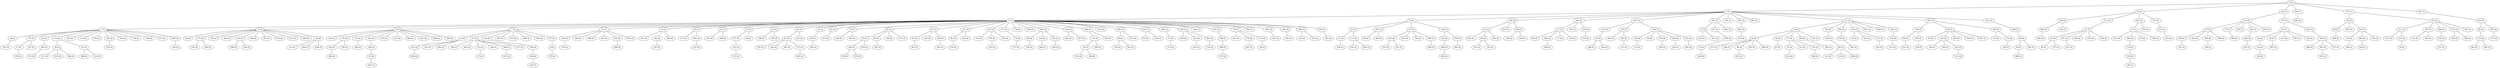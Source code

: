 graph G {
  3 [label="3 (1)"];
  9 [label="9 (0)"];
  50 [label="50 (1)"];
  222 [label="222 (1)"];
  350 [label="350 (1)"];
  357 [label="357 (1)"];
  497 [label="497 (1)"];
  0 [label="0 (2)"];
  39 [label="39 (2)"];
  228 [label="228 (2)"];
  244 [label="244 (2)"];
  267 [label="267 (2)"];
  292 [label="292 (2)"];
  367 [label="367 (2)"];
  381 [label="381 (2)"];
  467 [label="467 (2)"];
  12 [label="12 (2)"];
  205 [label="205 (2)"];
  431 [label="431 (2)"];
  224 [label="224 (2)"];
  373 [label="373 (2)"];
  457 [label="457 (2)"];
  167 [label="167 (2)"];
  110 [label="110 (2)"];
  375 [label="375 (2)"];
  266 [label="266 (2)"];
  54 [label="54 (2)"];
  78 [label="78 (2)"];
  439 [label="439 (2)"];
  1 [label="1 (3)"];
  2 [label="2 (3)"];
  4 [label="4 (3)"];
  7 [label="7 (3)"];
  11 [label="11 (3)"];
  19 [label="19 (3)"];
  30 [label="30 (3)"];
  32 [label="32 (3)"];
  33 [label="33 (3)"];
  42 [label="42 (3)"];
  45 [label="45 (3)"];
  51 [label="51 (3)"];
  61 [label="61 (3)"];
  74 [label="74 (3)"];
  94 [label="94 (3)"];
  97 [label="97 (3)"];
  152 [label="152 (3)"];
  162 [label="162 (3)"];
  171 [label="171 (3)"];
  178 [label="178 (3)"];
  186 [label="186 (3)"];
  202 [label="202 (3)"];
  216 [label="216 (3)"];
  240 [label="240 (3)"];
  255 [label="255 (3)"];
  269 [label="269 (3)"];
  276 [label="276 (3)"];
  294 [label="294 (3)"];
  330 [label="330 (3)"];
  344 [label="344 (3)"];
  354 [label="354 (3)"];
  374 [label="374 (3)"];
  398 [label="398 (3)"];
  403 [label="403 (3)"];
  409 [label="409 (3)"];
  490 [label="490 (3)"];
  195 [label="195 (3)"];
  6 [label="6 (3)"];
  149 [label="149 (3)"];
  280 [label="280 (3)"];
  316 [label="316 (3)"];
  437 [label="437 (3)"];
  438 [label="438 (3)"];
  342 [label="342 (3)"];
  53 [label="53 (3)"];
  161 [label="161 (3)"];
  47 [label="47 (3)"];
  166 [label="166 (3)"];
  40 [label="40 (3)"];
  487 [label="487 (3)"];
  92 [label="92 (3)"];
  311 [label="311 (3)"];
  387 [label="387 (3)"];
  498 [label="498 (3)"];
  170 [label="170 (3)"];
  183 [label="183 (3)"];
  10 [label="10 (3)"];
  73 [label="73 (3)"];
  345 [label="345 (3)"];
  405 [label="405 (3)"];
  450 [label="450 (3)"];
  275 [label="275 (3)"];
  154 [label="154 (3)"];
  64 [label="64 (3)"];
  108 [label="108 (3)"];
  389 [label="389 (3)"];
  318 [label="318 (3)"];
  22 [label="22 (3)"];
  287 [label="287 (3)"];
  356 [label="356 (3)"];
  31 [label="31 (3)"];
  107 [label="107 (3)"];
  410 [label="410 (3)"];
  333 [label="333 (3)"];
  322 [label="322 (3)"];
  364 [label="364 (3)"];
  13 [label="13 (3)"];
  95 [label="95 (3)"];
  442 [label="442 (3)"];
  21 [label="21 (3)"];
  76 [label="76 (3)"];
  233 [label="233 (3)"];
  461 [label="461 (3)"];
  466 [label="466 (3)"];
  48 [label="48 (3)"];
  393 [label="393 (3)"];
  5 [label="5 (3)"];
  310 [label="310 (3)"];
  34 [label="34 (4)"];
  70 [label="70 (4)"];
  83 [label="83 (4)"];
  114 [label="114 (4)"];
  160 [label="160 (4)"];
  177 [label="177 (4)"];
  279 [label="279 (4)"];
  297 [label="297 (4)"];
  324 [label="324 (4)"];
  339 [label="339 (4)"];
  358 [label="358 (4)"];
  472 [label="472 (4)"];
  485 [label="485 (4)"];
  68 [label="68 (4)"];
  173 [label="173 (4)"];
  185 [label="185 (4)"];
  204 [label="204 (4)"];
  214 [label="214 (4)"];
  238 [label="238 (4)"];
  247 [label="247 (4)"];
  418 [label="418 (4)"];
  421 [label="421 (4)"];
  488 [label="488 (4)"];
  69 [label="69 (4)"];
  120 [label="120 (4)"];
  135 [label="135 (4)"];
  153 [label="153 (4)"];
  343 [label="343 (4)"];
  353 [label="353 (4)"];
  415 [label="415 (4)"];
  444 [label="444 (4)"];
  451 [label="451 (4)"];
  486 [label="486 (4)"];
  495 [label="495 (4)"];
  432 [label="432 (4)"];
  489 [label="489 (4)"];
  63 [label="63 (4)"];
  168 [label="168 (4)"];
  24 [label="24 (4)"];
  58 [label="58 (4)"];
  75 [label="75 (4)"];
  189 [label="189 (4)"];
  332 [label="332 (4)"];
  14 [label="14 (4)"];
  57 [label="57 (4)"];
  210 [label="210 (4)"];
  298 [label="298 (4)"];
  335 [label="335 (4)"];
  384 [label="384 (4)"];
  425 [label="425 (4)"];
  87 [label="87 (4)"];
  300 [label="300 (4)"];
  329 [label="329 (4)"];
  402 [label="402 (4)"];
  468 [label="468 (4)"];
  328 [label="328 (4)"];
  368 [label="368 (4)"];
  388 [label="388 (4)"];
  412 [label="412 (4)"];
  445 [label="445 (4)"];
  454 [label="454 (4)"];
  243 [label="243 (4)"];
  471 [label="471 (4)"];
  181 [label="181 (4)"];
  346 [label="346 (4)"];
  406 [label="406 (4)"];
  35 [label="35 (4)"];
  81 [label="81 (4)"];
  305 [label="305 (4)"];
  352 [label="352 (4)"];
  248 [label="248 (4)"];
  242 [label="242 (4)"];
  86 [label="86 (4)"];
  382 [label="382 (4)"];
  277 [label="277 (4)"];
  291 [label="291 (4)"];
  84 [label="84 (4)"];
  296 [label="296 (4)"];
  71 [label="71 (4)"];
  165 [label="165 (4)"];
  341 [label="341 (4)"];
  448 [label="448 (4)"];
  257 [label="257 (4)"];
  38 [label="38 (4)"];
  309 [label="309 (4)"];
  138 [label="138 (4)"];
  395 [label="395 (4)"];
  41 [label="41 (4)"];
  223 [label="223 (4)"];
  103 [label="103 (4)"];
  239 [label="239 (4)"];
  336 [label="336 (4)"];
  469 [label="469 (4)"];
  125 [label="125 (4)"];
  139 [label="139 (4)"];
  27 [label="27 (4)"];
  111 [label="111 (4)"];
  473 [label="473 (4)"];
  59 [label="59 (4)"];
  116 [label="116 (4)"];
  220 [label="220 (4)"];
  308 [label="308 (4)"];
  401 [label="401 (4)"];
  460 [label="460 (4)"];
  290 [label="290 (4)"];
  483 [label="483 (4)"];
  20 [label="20 (4)"];
  36 [label="36 (4)"];
  413 [label="413 (4)"];
  89 [label="89 (4)"];
  320 [label="320 (4)"];
  193 [label="193 (4)"];
  484 [label="484 (4)"];
  203 [label="203 (4)"];
  29 [label="29 (4)"];
  85 [label="85 (4)"];
  230 [label="230 (4)"];
  371 [label="371 (4)"];
  458 [label="458 (4)"];
  91 [label="91 (4)"];
  234 [label="234 (4)"];
  366 [label="366 (4)"];
  175 [label="175 (4)"];
  131 [label="131 (4)"];
  148 [label="148 (4)"];
  82 [label="82 (4)"];
  424 [label="424 (4)"];
  60 [label="60 (4)"];
  349 [label="349 (4)"];
  96 [label="96 (4)"];
  286 [label="286 (4)"];
  134 [label="134 (4)"];
  392 [label="392 (4)"];
  229 [label="229 (4)"];
  327 [label="327 (4)"];
  359 [label="359 (4)"];
  129 [label="129 (4)"];
  428 [label="428 (4)"];
  16 [label="16 (4)"];
  201 [label="201 (4)"];
  99 [label="99 (4)"];
  232 [label="232 (4)"];
  252 [label="252 (4)"];
  491 [label="491 (4)"];
  427 [label="427 (4)"];
  109 [label="109 (4)"];
  119 [label="119 (4)"];
  443 [label="443 (4)"];
  49 [label="49 (4)"];
  474 [label="474 (4)"];
  218 [label="218 (4)"];
  65 [label="65 (4)"];
  430 [label="430 (4)"];
  478 [label="478 (4)"];
  15 [label="15 (4)"];
  213 [label="213 (4)"];
  215 [label="215 (4)"];
  52 [label="52 (4)"];
  101 [label="101 (4)"];
  372 [label="372 (4)"];
  306 [label="306 (4)"];
  383 [label="383 (4)"];
  169 [label="169 (4)"];
  323 [label="323 (4)"];
  481 [label="481 (4)"];
  93 [label="93 (4)"];
  159 [label="159 (4)"];
  200 [label="200 (4)"];
  100 [label="100 (4)"];
  249 [label="249 (4)"];
  130 [label="130 (4)"];
  88 [label="88 (4)"];
  278 [label="278 (4)"];
  285 [label="285 (4)"];
  433 [label="433 (4)"];
  261 [label="261 (4)"];
  270 [label="270 (4)"];
  315 [label="315 (4)"];
  312 [label="312 (4)"];
  464 [label="464 (4)"];
  394 [label="394 (4)"];
  273 [label="273 (4)"];
  241 [label="241 (4)"];
  459 [label="459 (4)"];
  361 [label="361 (4)"];
  319 [label="319 (4)"];
  414 [label="414 (4)"];
  90 [label="90 (4)"];
  126 [label="126 (4)"];
  132 [label="132 (4)"];
  256 [label="256 (4)"];
  147 [label="147 (5)"];
  325 [label="325 (5)"];
  456 [label="456 (5)"];
  272 [label="272 (5)"];
  172 [label="172 (5)"];
  314 [label="314 (5)"];
  157 [label="157 (5)"];
  258 [label="258 (5)"];
  98 [label="98 (5)"];
  283 [label="283 (5)"];
  289 [label="289 (5)"];
  476 [label="476 (5)"];
  184 [label="184 (5)"];
  419 [label="419 (5)"];
  397 [label="397 (5)"];
  46 [label="46 (5)"];
  377 [label="377 (5)"];
  307 [label="307 (5)"];
  197 [label="197 (5)"];
  254 [label="254 (5)"];
  281 [label="281 (5)"];
  117 [label="117 (5)"];
  334 [label="334 (5)"];
  391 [label="391 (5)"];
  340 [label="340 (5)"];
  462 [label="462 (5)"];
  113 [label="113 (5)"];
  236 [label="236 (5)"];
  348 [label="348 (5)"];
  477 [label="477 (5)"];
  67 [label="67 (5)"];
  221 [label="221 (5)"];
  313 [label="313 (5)"];
  440 [label="440 (5)"];
  436 [label="436 (5)"];
  17 [label="17 (5)"];
  237 [label="237 (5)"];
  23 [label="23 (5)"];
  133 [label="133 (5)"];
  151 [label="151 (5)"];
  417 [label="417 (5)"];
  376 [label="376 (5)"];
  465 [label="465 (5)"];
  207 [label="207 (5)"];
  191 [label="191 (5)"];
  145 [label="145 (5)"];
  8 [label="8 (5)"];
  56 [label="56 (5)"];
  293 [label="293 (5)"];
  452 [label="452 (5)"];
  260 [label="260 (5)"];
  144 [label="144 (5)"];
  158 [label="158 (5)"];
  105 [label="105 (5)"];
  411 [label="411 (5)"];
  206 [label="206 (5)"];
  363 [label="363 (5)"];
  127 [label="127 (5)"];
  142 [label="142 (5)"];
  493 [label="493 (5)"];
  28 [label="28 (5)"];
  43 [label="43 (5)"];
  104 [label="104 (5)"];
  369 [label="369 (5)"];
  422 [label="422 (5)"];
  18 [label="18 (5)"];
  209 [label="209 (5)"];
  262 [label="262 (5)"];
  447 [label="447 (5)"];
  112 [label="112 (5)"];
  250 [label="250 (5)"];
  124 [label="124 (5)"];
  163 [label="163 (5)"];
  282 [label="282 (5)"];
  44 [label="44 (5)"];
  426 [label="426 (5)"];
  231 [label="231 (5)"];
  150 [label="150 (5)"];
  246 [label="246 (5)"];
  365 [label="365 (5)"];
  304 [label="304 (5)"];
  499 [label="499 (5)"];
  106 [label="106 (5)"];
  188 [label="188 (5)"];
  164 [label="164 (5)"];
  79 [label="79 (5)"];
  268 [label="268 (5)"];
  263 [label="263 (5)"];
  271 [label="271 (5)"];
  251 [label="251 (5)"];
  407 [label="407 (5)"];
  399 [label="399 (5)"];
  226 [label="226 (5)"];
  212 [label="212 (5)"];
  396 [label="396 (5)"];
  219 [label="219 (5)"];
  351 [label="351 (5)"];
  26 [label="26 (5)"];
  435 [label="435 (5)"];
  400 [label="400 (5)"];
  370 [label="370 (5)"];
  194 [label="194 (5)"];
  187 [label="187 (5)"];
  378 [label="378 (5)"];
  385 [label="385 (5)"];
  441 [label="441 (5)"];
  245 [label="245 (5)"];
  115 [label="115 (5)"];
  235 [label="235 (5)"];
  199 [label="199 (5)"];
  265 [label="265 (5)"];
  408 [label="408 (5)"];
  72 [label="72 (5)"];
  475 [label="475 (5)"];
  446 [label="446 (5)"];
  303 [label="303 (5)"];
  118 [label="118 (5)"];
  338 [label="338 (5)"];
  146 [label="146 (5)"];
  174 [label="174 (5)"];
  379 [label="379 (6)"];
  274 [label="274 (6)"];
  192 [label="192 (6)"];
  208 [label="208 (6)"];
  423 [label="423 (6)"];
  211 [label="211 (6)"];
  453 [label="453 (6)"];
  496 [label="496 (6)"];
  386 [label="386 (6)"];
  143 [label="143 (6)"];
  141 [label="141 (6)"];
  123 [label="123 (6)"];
  288 [label="288 (6)"];
  480 [label="480 (6)"];
  404 [label="404 (6)"];
  253 [label="253 (6)"];
  494 [label="494 (6)"];
  37 [label="37 (6)"];
  463 [label="463 (6)"];
  264 [label="264 (6)"];
  482 [label="482 (6)"];
  380 [label="380 (6)"];
  259 [label="259 (6)"];
  80 [label="80 (6)"];
  470 [label="470 (6)"];
  25 [label="25 (6)"];
  155 [label="155 (6)"];
  326 [label="326 (6)"];
  217 [label="217 (6)"];
  355 [label="355 (6)"];
  492 [label="492 (6)"];
  321 [label="321 (6)"];
  331 [label="331 (6)"];
  337 [label="337 (6)"];
  295 [label="295 (7)"];
  196 [label="196 (7)"];
  416 [label="416 (7)"];
   9 -- 3;
   9 -- 50;
   9 -- 222;
   9 -- 350;
   9 -- 357;
   9 -- 497;
   3 -- 0;
   3 -- 39;
   3 -- 228;
   3 -- 244;
   3 -- 267;
   3 -- 292;
   3 -- 367;
   3 -- 381;
   3 -- 467;
   3 -- 12;
   3 -- 205;
   3 -- 431;
   50 -- 224;
   50 -- 373;
   50 -- 457;
   50 -- 167;
   222 -- 110;
   222 -- 375;
   350 -- 266;
   357 -- 54;
   357 -- 78;
   497 -- 439;
   0 -- 1;
   0 -- 2;
   0 -- 4;
   0 -- 7;
   0 -- 11;
   0 -- 19;
   0 -- 30;
   0 -- 32;
   0 -- 33;
   0 -- 42;
   0 -- 45;
   0 -- 51;
   0 -- 61;
   0 -- 74;
   0 -- 94;
   0 -- 97;
   0 -- 152;
   0 -- 162;
   0 -- 171;
   0 -- 178;
   0 -- 186;
   0 -- 202;
   0 -- 216;
   0 -- 240;
   0 -- 255;
   0 -- 269;
   0 -- 276;
   0 -- 294;
   0 -- 330;
   0 -- 344;
   0 -- 354;
   0 -- 374;
   0 -- 398;
   0 -- 403;
   0 -- 409;
   0 -- 490;
   0 -- 195;
   12 -- 6;
   12 -- 149;
   12 -- 280;
   12 -- 316;
   12 -- 437;
   12 -- 438;
   12 -- 342;
   39 -- 53;
   39 -- 161;
   39 -- 47;
   39 -- 166;
   54 -- 40;
   54 -- 487;
   54 -- 92;
   78 -- 311;
   78 -- 387;
   78 -- 498;
   78 -- 170;
   78 -- 183;
   110 -- 10;
   110 -- 73;
   110 -- 345;
   110 -- 405;
   110 -- 450;
   167 -- 275;
   205 -- 154;
   205 -- 64;
   205 -- 108;
   224 -- 389;
   224 -- 318;
   228 -- 22;
   228 -- 287;
   228 -- 356;
   244 -- 31;
   244 -- 107;
   244 -- 410;
   267 -- 333;
   267 -- 322;
   267 -- 364;
   292 -- 13;
   292 -- 95;
   292 -- 442;
   373 -- 21;
   375 -- 76;
   375 -- 233;
   381 -- 461;
   431 -- 466;
   439 -- 48;
   439 -- 393;
   457 -- 5;
   457 -- 310;
   1 -- 34;
   1 -- 70;
   1 -- 83;
   1 -- 114;
   1 -- 160;
   1 -- 177;
   1 -- 279;
   1 -- 297;
   1 -- 324;
   1 -- 339;
   1 -- 358;
   1 -- 472;
   1 -- 485;
   2 -- 68;
   2 -- 173;
   2 -- 185;
   2 -- 204;
   2 -- 214;
   2 -- 238;
   2 -- 247;
   2 -- 418;
   2 -- 421;
   2 -- 488;
   2 -- 69;
   4 -- 120;
   4 -- 135;
   4 -- 153;
   4 -- 343;
   4 -- 353;
   4 -- 415;
   4 -- 444;
   4 -- 451;
   4 -- 486;
   4 -- 495;
   5 -- 432;
   5 -- 489;
   5 -- 63;
   5 -- 168;
   6 -- 24;
   6 -- 58;
   6 -- 75;
   6 -- 189;
   6 -- 332;
   7 -- 14;
   7 -- 57;
   7 -- 210;
   7 -- 298;
   7 -- 335;
   7 -- 384;
   7 -- 425;
   7 -- 87;
   10 -- 300;
   10 -- 329;
   10 -- 402;
   10 -- 468;
   11 -- 328;
   11 -- 368;
   11 -- 388;
   11 -- 412;
   11 -- 445;
   11 -- 454;
   13 -- 243;
   13 -- 471;
   19 -- 181;
   19 -- 346;
   19 -- 406;
   21 -- 35;
   21 -- 81;
   21 -- 305;
   21 -- 352;
   21 -- 248;
   22 -- 242;
   22 -- 86;
   22 -- 382;
   30 -- 277;
   30 -- 291;
   31 -- 84;
   31 -- 296;
   31 -- 71;
   31 -- 165;
   32 -- 341;
   32 -- 448;
   33 -- 257;
   33 -- 38;
   40 -- 309;
   42 -- 138;
   42 -- 395;
   45 -- 41;
   45 -- 223;
   47 -- 103;
   47 -- 239;
   47 -- 336;
   47 -- 469;
   48 -- 125;
   51 -- 139;
   53 -- 27;
   53 -- 111;
   61 -- 473;
   64 -- 59;
   64 -- 116;
   64 -- 220;
   64 -- 308;
   64 -- 401;
   73 -- 460;
   74 -- 290;
   74 -- 483;
   76 -- 20;
   76 -- 36;
   76 -- 413;
   76 -- 89;
   76 -- 320;
   92 -- 193;
   92 -- 484;
   92 -- 203;
   94 -- 29;
   94 -- 85;
   94 -- 230;
   94 -- 371;
   95 -- 458;
   97 -- 91;
   97 -- 234;
   97 -- 366;
   108 -- 175;
   108 -- 131;
   149 -- 148;
   152 -- 82;
   152 -- 424;
   154 -- 60;
   154 -- 349;
   161 -- 96;
   161 -- 286;
   162 -- 134;
   162 -- 392;
   162 -- 229;
   166 -- 327;
   166 -- 359;
   170 -- 129;
   170 -- 428;
   171 -- 16;
   195 -- 201;
   202 -- 99;
   202 -- 232;
   202 -- 252;
   216 -- 491;
   216 -- 427;
   233 -- 109;
   240 -- 119;
   240 -- 443;
   269 -- 49;
   269 -- 474;
   275 -- 218;
   276 -- 65;
   276 -- 430;
   280 -- 478;
   294 -- 15;
   311 -- 213;
   311 -- 215;
   316 -- 52;
   316 -- 101;
   316 -- 372;
   322 -- 306;
   322 -- 383;
   330 -- 169;
   330 -- 323;
   330 -- 481;
   333 -- 93;
   342 -- 159;
   354 -- 200;
   356 -- 100;
   356 -- 249;
   364 -- 130;
   364 -- 88;
   364 -- 278;
   364 -- 285;
   364 -- 433;
   374 -- 261;
   374 -- 270;
   374 -- 315;
   387 -- 312;
   387 -- 464;
   389 -- 394;
   393 -- 273;
   403 -- 241;
   405 -- 459;
   409 -- 361;
   410 -- 319;
   461 -- 414;
   466 -- 90;
   490 -- 126;
   490 -- 132;
   498 -- 256;
   14 -- 147;
   14 -- 325;
   14 -- 456;
   15 -- 272;
   16 -- 172;
   20 -- 314;
   24 -- 157;
   24 -- 258;
   24 -- 98;
   24 -- 283;
   24 -- 289;
   27 -- 476;
   29 -- 184;
   29 -- 419;
   34 -- 397;
   35 -- 46;
   35 -- 377;
   36 -- 307;
   41 -- 197;
   41 -- 254;
   41 -- 281;
   41 -- 117;
   49 -- 334;
   49 -- 391;
   57 -- 340;
   57 -- 462;
   57 -- 113;
   57 -- 236;
   57 -- 348;
   57 -- 477;
   58 -- 67;
   60 -- 221;
   69 -- 313;
   69 -- 440;
   69 -- 436;
   70 -- 17;
   70 -- 237;
   75 -- 23;
   75 -- 133;
   75 -- 151;
   81 -- 417;
   82 -- 376;
   83 -- 465;
   85 -- 207;
   86 -- 191;
   86 -- 145;
   87 -- 8;
   90 -- 56;
   90 -- 293;
   91 -- 452;
   93 -- 260;
   93 -- 144;
   99 -- 158;
   103 -- 105;
   103 -- 411;
   109 -- 206;
   109 -- 363;
   109 -- 127;
   111 -- 142;
   111 -- 493;
   114 -- 28;
   114 -- 43;
   116 -- 104;
   116 -- 369;
   116 -- 422;
   119 -- 18;
   119 -- 209;
   125 -- 262;
   125 -- 447;
   130 -- 112;
   131 -- 250;
   135 -- 124;
   135 -- 163;
   139 -- 282;
   148 -- 44;
   153 -- 426;
   159 -- 231;
   173 -- 150;
   173 -- 246;
   189 -- 365;
   193 -- 304;
   200 -- 499;
   210 -- 106;
   214 -- 188;
   214 -- 164;
   215 -- 79;
   232 -- 268;
   252 -- 263;
   256 -- 271;
   257 -- 251;
   270 -- 407;
   278 -- 399;
   285 -- 226;
   291 -- 212;
   296 -- 396;
   297 -- 219;
   300 -- 351;
   315 -- 26;
   323 -- 435;
   327 -- 400;
   328 -- 370;
   343 -- 194;
   346 -- 187;
   349 -- 378;
   359 -- 385;
   366 -- 441;
   372 -- 245;
   383 -- 115;
   392 -- 235;
   402 -- 199;
   433 -- 265;
   445 -- 408;
   458 -- 72;
   459 -- 475;
   469 -- 446;
   478 -- 303;
   481 -- 118;
   484 -- 338;
   485 -- 146;
   489 -- 174;
   8 -- 379;
   17 -- 274;
   18 -- 192;
   18 -- 208;
   23 -- 423;
   28 -- 211;
   28 -- 453;
   28 -- 496;
   43 -- 386;
   43 -- 143;
   44 -- 141;
   44 -- 123;
   44 -- 288;
   56 -- 480;
   72 -- 404;
   98 -- 253;
   106 -- 494;
   113 -- 37;
   117 -- 463;
   124 -- 264;
   147 -- 482;
   151 -- 380;
   174 -- 259;
   184 -- 80;
   184 -- 470;
   194 -- 25;
   251 -- 155;
   314 -- 326;
   348 -- 217;
   363 -- 355;
   400 -- 492;
   422 -- 321;
   465 -- 331;
   499 -- 337;
   25 -- 295;
   259 -- 196;
   494 -- 416;
}
